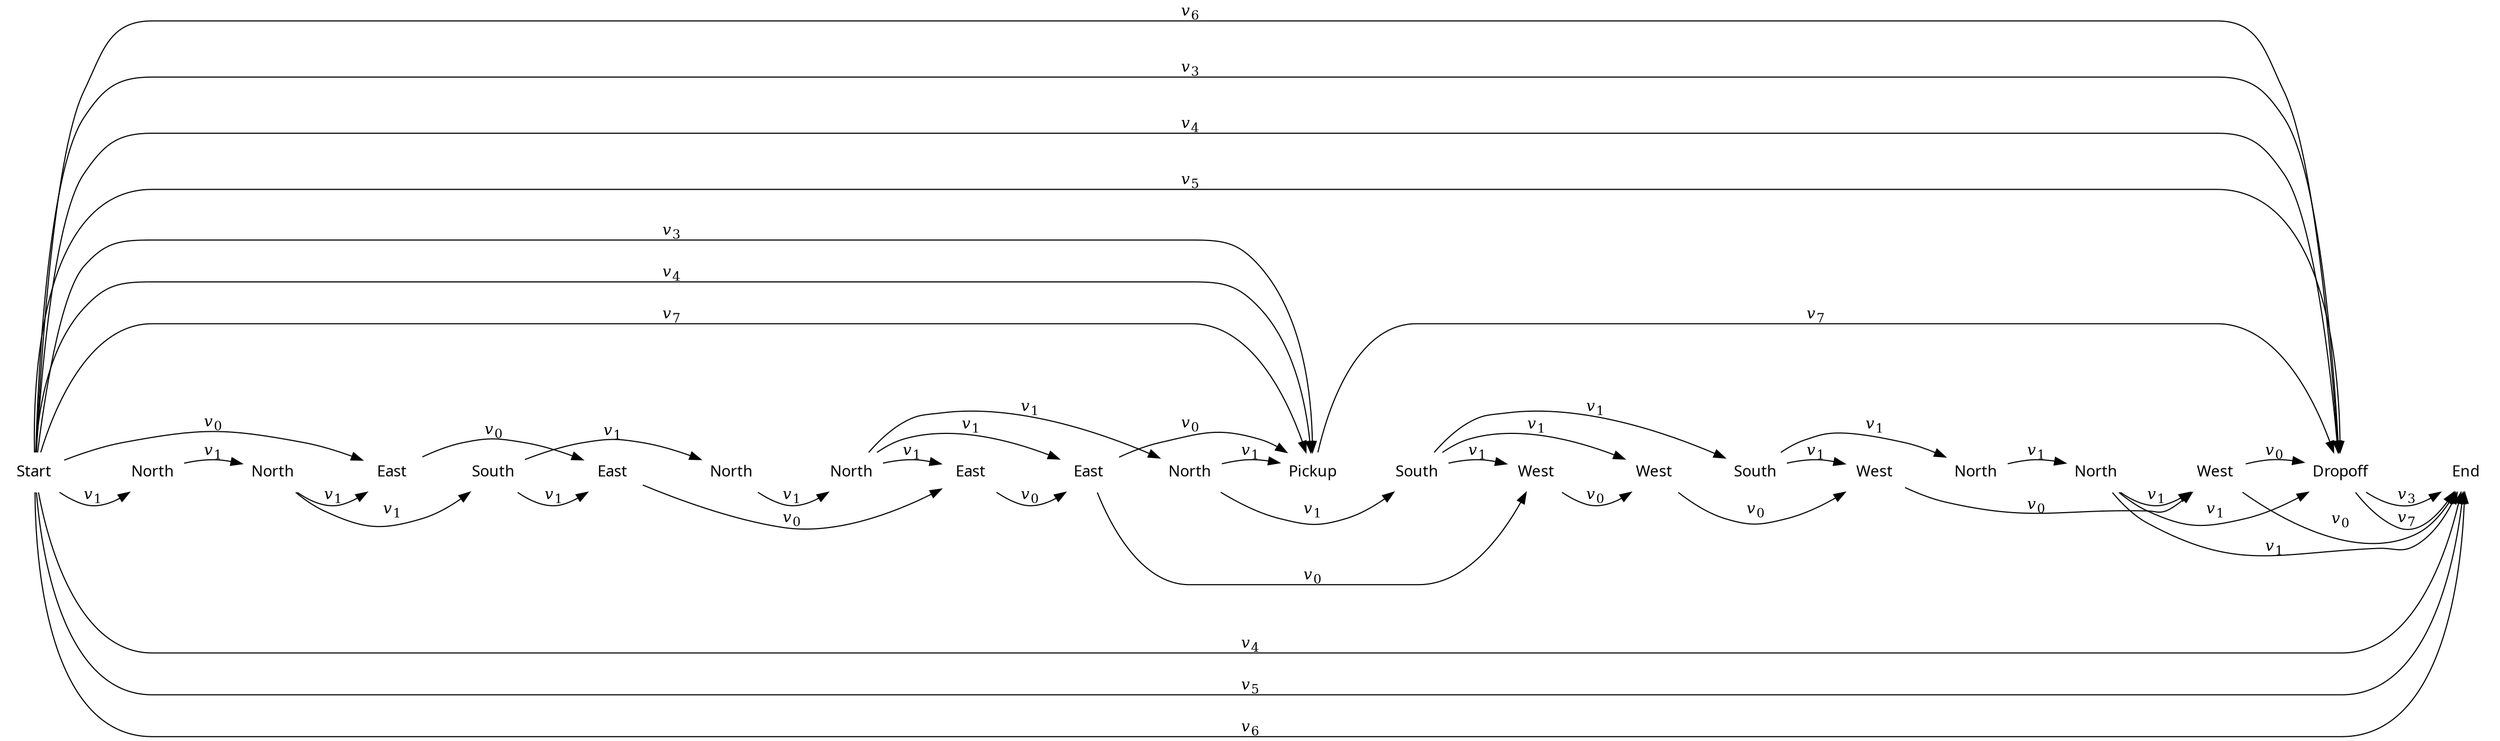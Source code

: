 digraph cat {
rankdir=LR
node [shape=plaintext]
edge [arrowhead=normal]

0 [label="Start",fontname="sans"]
1 [label="North",fontname="sans"]
2 [label="North",fontname="sans"]
3 [label="East",fontname="sans"]
4 [label="South",fontname="sans"]
5 [label="East",fontname="sans"]
6 [label="North",fontname="sans"]
7 [label="North",fontname="sans"]
8 [label="East",fontname="sans"]
9 [label="East",fontname="sans"]
10 [label="North",fontname="sans"]
11 [label="Pickup",fontname="sans"]
12 [label="South",fontname="sans"]
13 [label="West",fontname="sans"]
14 [label="West",fontname="sans"]
15 [label="South",fontname="sans"]
16 [label="West",fontname="sans"]
17 [label="North",fontname="sans"]
18 [label="North",fontname="sans"]
19 [label="West",fontname="sans"]
20 [label="Dropoff",fontname="sans"]
21 [label="End",fontname="sans"]

0 -> 3 [label=<<i>v</i><sub>0</sub>>]
0 -> 1 [label=<<i>v</i><sub>1</sub>>]
0 -> 11 [label=<<i>v</i><sub>3</sub>>]
0 -> 20 [label=<<i>v</i><sub>3</sub>>]
0 -> 11 [label=<<i>v</i><sub>4</sub>>]
0 -> 20 [label=<<i>v</i><sub>4</sub>>]
0 -> 21 [label=<<i>v</i><sub>4</sub>>]
0 -> 20 [label=<<i>v</i><sub>5</sub>>]
0 -> 21 [label=<<i>v</i><sub>5</sub>>]
0 -> 20 [label=<<i>v</i><sub>6</sub>>]
0 -> 21 [label=<<i>v</i><sub>6</sub>>]
0 -> 11 [label=<<i>v</i><sub>7</sub>>]
1 -> 2 [label=<<i>v</i><sub>1</sub>>]
2 -> 3 [label=<<i>v</i><sub>1</sub>>]
2 -> 4 [label=<<i>v</i><sub>1</sub>>]
3 -> 5 [label=<<i>v</i><sub>0</sub>>]
4 -> 5 [label=<<i>v</i><sub>1</sub>>]
4 -> 6 [label=<<i>v</i><sub>1</sub>>]
5 -> 8 [label=<<i>v</i><sub>0</sub>>]
6 -> 7 [label=<<i>v</i><sub>1</sub>>]
7 -> 8 [label=<<i>v</i><sub>1</sub>>]
7 -> 9 [label=<<i>v</i><sub>1</sub>>]
7 -> 10 [label=<<i>v</i><sub>1</sub>>]
8 -> 9 [label=<<i>v</i><sub>0</sub>>]
9 -> 11 [label=<<i>v</i><sub>0</sub>>]
9 -> 13 [label=<<i>v</i><sub>0</sub>>]
10 -> 11 [label=<<i>v</i><sub>1</sub>>]
10 -> 12 [label=<<i>v</i><sub>1</sub>>]
11 -> 20 [label=<<i>v</i><sub>7</sub>>]
12 -> 13 [label=<<i>v</i><sub>1</sub>>]
12 -> 14 [label=<<i>v</i><sub>1</sub>>]
12 -> 15 [label=<<i>v</i><sub>1</sub>>]
13 -> 14 [label=<<i>v</i><sub>0</sub>>]
14 -> 16 [label=<<i>v</i><sub>0</sub>>]
15 -> 16 [label=<<i>v</i><sub>1</sub>>]
15 -> 17 [label=<<i>v</i><sub>1</sub>>]
16 -> 19 [label=<<i>v</i><sub>0</sub>>]
17 -> 18 [label=<<i>v</i><sub>1</sub>>]
18 -> 19 [label=<<i>v</i><sub>1</sub>>]
18 -> 20 [label=<<i>v</i><sub>1</sub>>]
18 -> 21 [label=<<i>v</i><sub>1</sub>>]
19 -> 20 [label=<<i>v</i><sub>0</sub>>]
19 -> 21 [label=<<i>v</i><sub>0</sub>>]
20 -> 21 [label=<<i>v</i><sub>3</sub>>]
20 -> 21 [label=<<i>v</i><sub>7</sub>>]

# To line up the actions
0 -> 1 [weight=100,style=invis]
1 -> 2 [weight=100,style=invis]
2 -> 3 [weight=100,style=invis]
3 -> 4 [weight=100,style=invis]
4 -> 5 [weight=100,style=invis]
5 -> 6 [weight=100,style=invis]
6 -> 7 [weight=100,style=invis]
7 -> 8 [weight=100,style=invis]
8 -> 9 [weight=100,style=invis]
9 -> 10 [weight=100,style=invis]
10 -> 11 [weight=100,style=invis]
11 -> 12 [weight=100,style=invis]
12 -> 13 [weight=100,style=invis]
13 -> 14 [weight=100,style=invis]
14 -> 15 [weight=100,style=invis]
15 -> 16 [weight=100,style=invis]
16 -> 17 [weight=100,style=invis]
17 -> 18 [weight=100,style=invis]
18 -> 19 [weight=100,style=invis]
19 -> 20 [weight=100,style=invis]
20 -> 21 [weight=100,style=invis]
}
